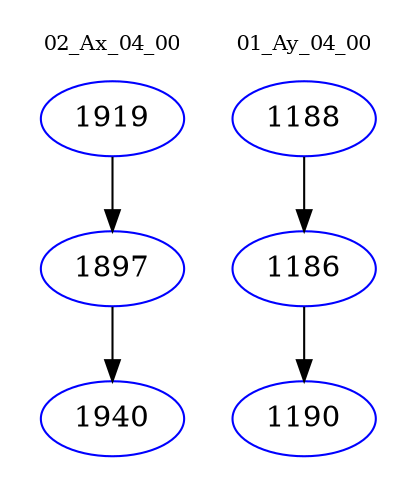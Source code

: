 digraph{
subgraph cluster_0 {
color = white
label = "02_Ax_04_00";
fontsize=10;
T0_1919 [label="1919", color="blue"]
T0_1919 -> T0_1897 [color="black"]
T0_1897 [label="1897", color="blue"]
T0_1897 -> T0_1940 [color="black"]
T0_1940 [label="1940", color="blue"]
}
subgraph cluster_1 {
color = white
label = "01_Ay_04_00";
fontsize=10;
T1_1188 [label="1188", color="blue"]
T1_1188 -> T1_1186 [color="black"]
T1_1186 [label="1186", color="blue"]
T1_1186 -> T1_1190 [color="black"]
T1_1190 [label="1190", color="blue"]
}
}
